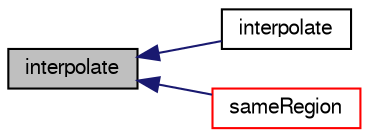 digraph "interpolate"
{
  bgcolor="transparent";
  edge [fontname="FreeSans",fontsize="10",labelfontname="FreeSans",labelfontsize="10"];
  node [fontname="FreeSans",fontsize="10",shape=record];
  rankdir="LR";
  Node1044 [label="interpolate",height=0.2,width=0.4,color="black", fillcolor="grey75", style="filled", fontcolor="black"];
  Node1044 -> Node1045 [dir="back",color="midnightblue",fontsize="10",style="solid",fontname="FreeSans"];
  Node1045 [label="interpolate",height=0.2,width=0.4,color="black",URL="$a25182.html#a4af8c65299b23e8c726ead9924008a91"];
  Node1044 -> Node1046 [dir="back",color="midnightblue",fontsize="10",style="solid",fontname="FreeSans"];
  Node1046 [label="sameRegion",height=0.2,width=0.4,color="red",URL="$a25182.html#a977bc99af5c1f60db5bf13c956652884",tooltip="Cached sampleRegion != mesh.name() "];
}
